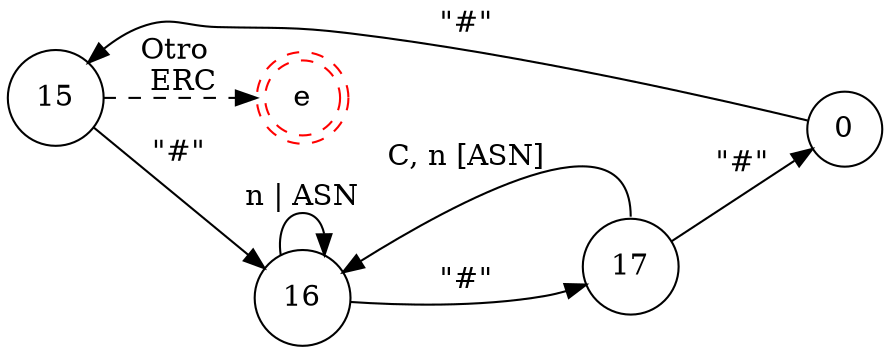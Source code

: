 digraph DFA {
    rankdir = LR;
    node [shape = circle;];
    e [shape = doublecircle;style = dashed;color = red;];
    
    0 -> 15 [label = "\"#\"";];
    15 -> e [label = "Otro \n ERC"; style = dashed;];
    15 -> 16 [label = "\"#\"";];
    16 -> 16 [label = "n | ASN";];
    16 -> 17 [label = "\"#\"";];
    17 -> 16 [label = "C, n [ASN]"; tailport = n;];
    17 -> 0 [label = "\"#\"";];
}